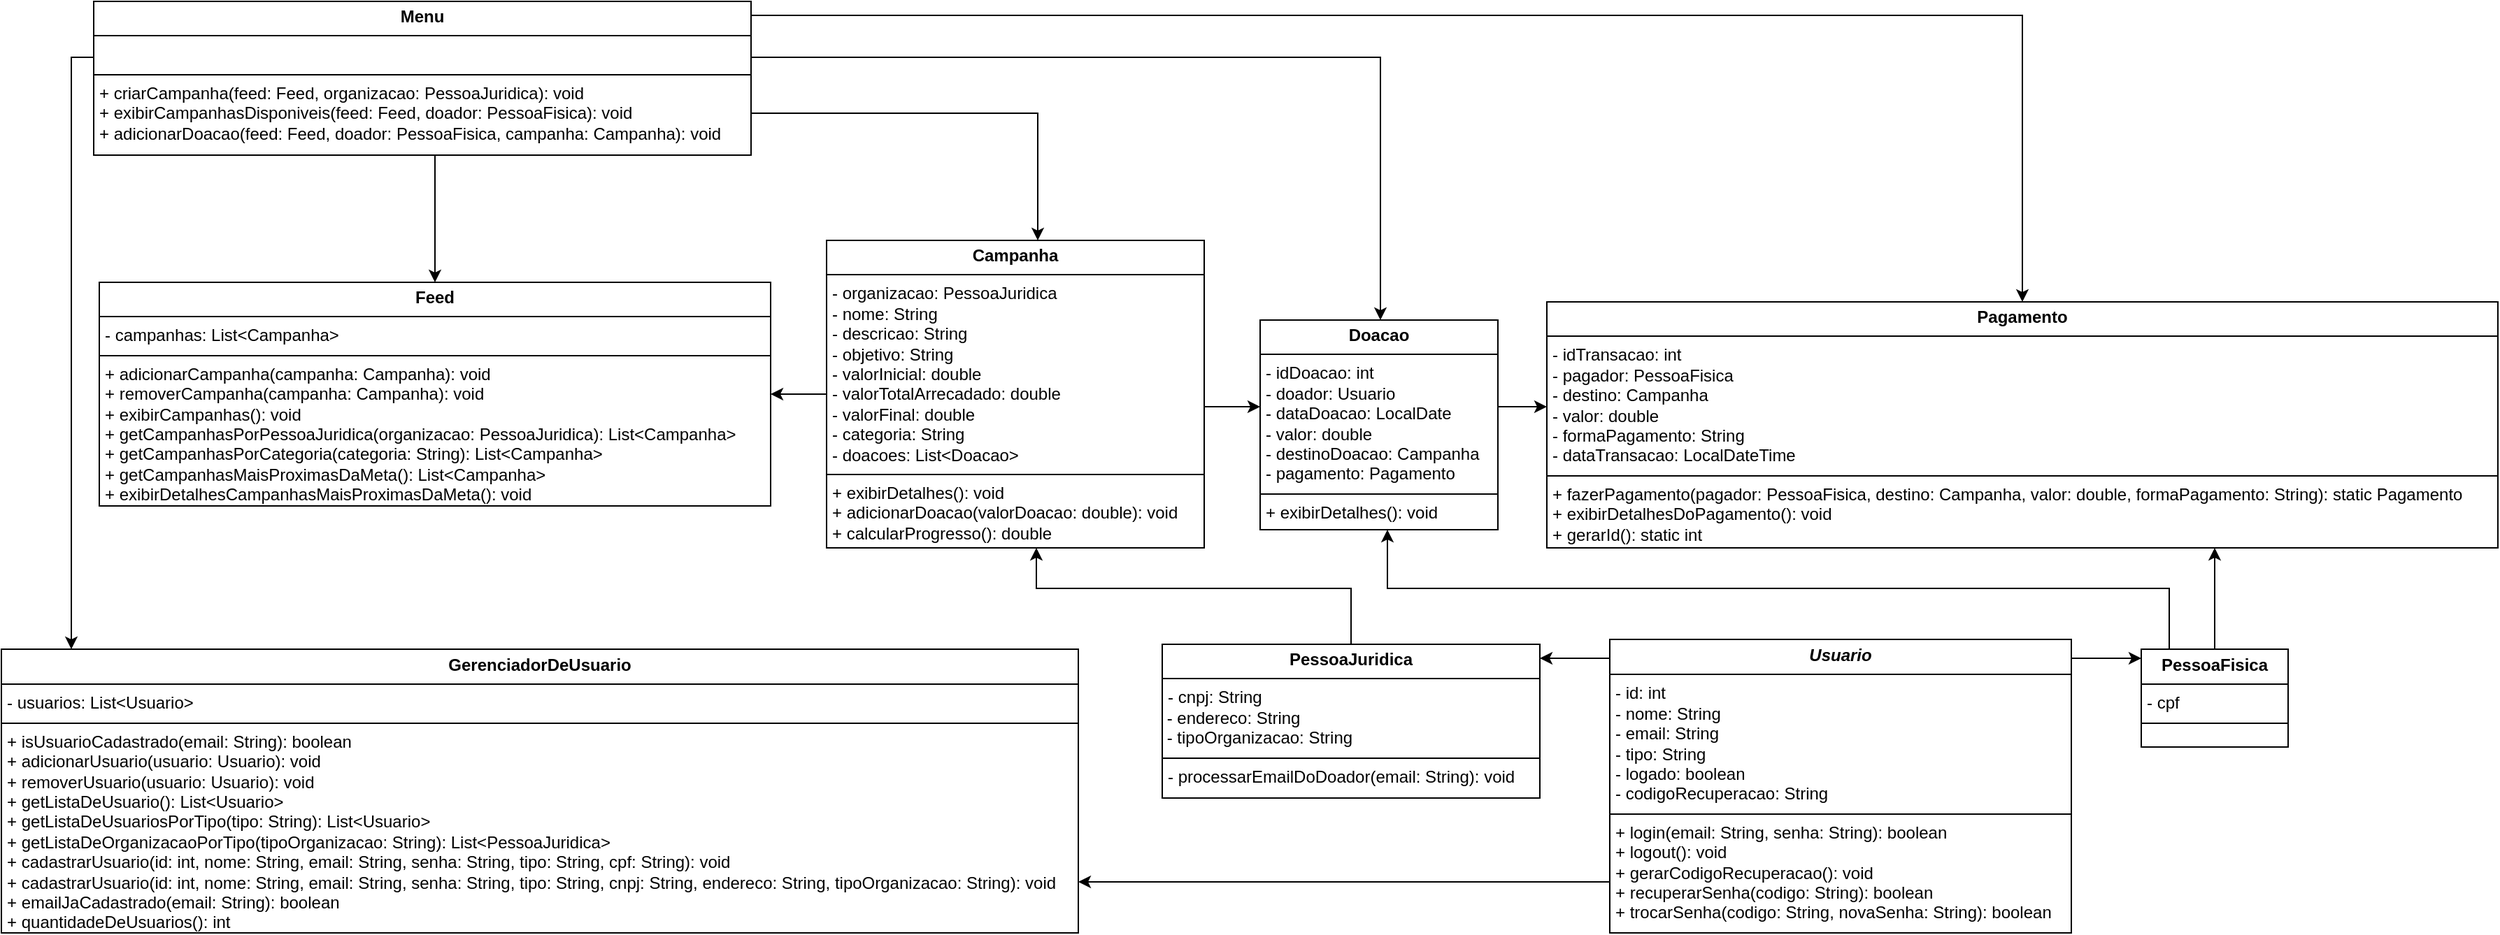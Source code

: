 <mxfile version="24.8.4">
  <diagram name="Página-1" id="lHM0XxpoYWxzi4uBRQyZ">
    <mxGraphModel dx="3029" dy="746" grid="1" gridSize="10" guides="1" tooltips="1" connect="1" arrows="1" fold="1" page="1" pageScale="1" pageWidth="1169" pageHeight="827" math="0" shadow="0">
      <root>
        <mxCell id="0" />
        <mxCell id="1" parent="0" />
        <mxCell id="vQ8KOTCToY-eHlb9DLR3-10" style="edgeStyle=orthogonalEdgeStyle;rounded=0;orthogonalLoop=1;jettySize=auto;html=1;" edge="1" parent="1" source="J2ThRkLxDdY4WMBhR2OH-1" target="J2ThRkLxDdY4WMBhR2OH-15">
          <mxGeometry relative="1" as="geometry">
            <Array as="points">
              <mxPoint x="480" y="560" />
              <mxPoint x="480" y="560" />
            </Array>
          </mxGeometry>
        </mxCell>
        <mxCell id="vQ8KOTCToY-eHlb9DLR3-11" style="edgeStyle=orthogonalEdgeStyle;rounded=0;orthogonalLoop=1;jettySize=auto;html=1;" edge="1" parent="1" source="J2ThRkLxDdY4WMBhR2OH-1" target="J2ThRkLxDdY4WMBhR2OH-14">
          <mxGeometry relative="1" as="geometry">
            <Array as="points">
              <mxPoint x="850" y="560" />
              <mxPoint x="850" y="560" />
            </Array>
          </mxGeometry>
        </mxCell>
        <mxCell id="vQ8KOTCToY-eHlb9DLR3-12" style="edgeStyle=orthogonalEdgeStyle;rounded=0;orthogonalLoop=1;jettySize=auto;html=1;" edge="1" parent="1" source="J2ThRkLxDdY4WMBhR2OH-1" target="vQ8KOTCToY-eHlb9DLR3-4">
          <mxGeometry relative="1" as="geometry">
            <Array as="points">
              <mxPoint x="330" y="720" />
              <mxPoint x="330" y="720" />
            </Array>
          </mxGeometry>
        </mxCell>
        <mxCell id="J2ThRkLxDdY4WMBhR2OH-1" value="&lt;p style=&quot;margin:0px;margin-top:4px;text-align:center;&quot;&gt;&lt;b&gt;&lt;i&gt;Usuario&lt;/i&gt;&lt;/b&gt;&lt;/p&gt;&lt;hr size=&quot;1&quot; style=&quot;border-style:solid;&quot;&gt;&lt;p style=&quot;margin:0px;margin-left:4px;&quot;&gt;- id: int&lt;/p&gt;&lt;p style=&quot;margin:0px;margin-left:4px;&quot;&gt;- nome: String&lt;/p&gt;&lt;p style=&quot;margin:0px;margin-left:4px;&quot;&gt;- email: String&lt;/p&gt;&lt;p style=&quot;margin:0px;margin-left:4px;&quot;&gt;- tipo: String&lt;/p&gt;&lt;p style=&quot;margin:0px;margin-left:4px;&quot;&gt;- logado: boolean&lt;/p&gt;&lt;p style=&quot;margin:0px;margin-left:4px;&quot;&gt;- codigoRecuperacao: String&lt;/p&gt;&lt;hr size=&quot;1&quot; style=&quot;border-style:solid;&quot;&gt;&lt;p style=&quot;margin:0px;margin-left:4px;&quot;&gt;+ login(email: String, senha: String): boolean&lt;/p&gt;&lt;p style=&quot;margin:0px;margin-left:4px;&quot;&gt;+ logout(): void&lt;/p&gt;&lt;p style=&quot;margin:0px;margin-left:4px;&quot;&gt;+&amp;nbsp;gerarCodigoRecuperacao(): void&lt;/p&gt;&lt;p style=&quot;margin:0px;margin-left:4px;&quot;&gt;+&amp;nbsp;recuperarSenha(codigo: String): boolean&lt;/p&gt;&lt;p style=&quot;margin:0px;margin-left:4px;&quot;&gt;+&amp;nbsp;trocarSenha(codigo: String, novaSenha: String): boolean&lt;/p&gt;" style="verticalAlign=top;align=left;overflow=fill;html=1;whiteSpace=wrap;" parent="1" vertex="1">
          <mxGeometry x="500" y="546.5" width="330" height="210" as="geometry" />
        </mxCell>
        <mxCell id="vQ8KOTCToY-eHlb9DLR3-19" style="edgeStyle=orthogonalEdgeStyle;rounded=0;orthogonalLoop=1;jettySize=auto;html=1;" edge="1" parent="1" source="J2ThRkLxDdY4WMBhR2OH-14" target="vQ8KOTCToY-eHlb9DLR3-2">
          <mxGeometry relative="1" as="geometry">
            <Array as="points">
              <mxPoint x="900" y="510" />
              <mxPoint x="341" y="510" />
            </Array>
          </mxGeometry>
        </mxCell>
        <mxCell id="vQ8KOTCToY-eHlb9DLR3-21" style="edgeStyle=orthogonalEdgeStyle;rounded=0;orthogonalLoop=1;jettySize=auto;html=1;" edge="1" parent="1" source="J2ThRkLxDdY4WMBhR2OH-14" target="vQ8KOTCToY-eHlb9DLR3-6">
          <mxGeometry relative="1" as="geometry">
            <Array as="points">
              <mxPoint x="940" y="570" />
              <mxPoint x="940" y="570" />
            </Array>
          </mxGeometry>
        </mxCell>
        <mxCell id="J2ThRkLxDdY4WMBhR2OH-14" value="&lt;p style=&quot;margin:0px;margin-top:4px;text-align:center;&quot;&gt;&lt;span style=&quot;font-weight: 700;&quot;&gt;PessoaFisica&lt;/span&gt;&lt;/p&gt;&lt;hr size=&quot;1&quot; style=&quot;border-style:solid;&quot;&gt;&lt;p style=&quot;margin:0px;margin-left:4px;&quot;&gt;- cpf&lt;/p&gt;&lt;hr size=&quot;1&quot; style=&quot;border-style:solid;&quot;&gt;&lt;p style=&quot;margin:0px;margin-left:4px;&quot;&gt;&lt;br&gt;&lt;/p&gt;" style="verticalAlign=top;align=left;overflow=fill;html=1;whiteSpace=wrap;" parent="1" vertex="1">
          <mxGeometry x="880" y="553.5" width="105" height="70" as="geometry" />
        </mxCell>
        <mxCell id="vQ8KOTCToY-eHlb9DLR3-18" style="edgeStyle=orthogonalEdgeStyle;rounded=0;orthogonalLoop=1;jettySize=auto;html=1;" edge="1" parent="1" source="J2ThRkLxDdY4WMBhR2OH-15" target="vQ8KOTCToY-eHlb9DLR3-1">
          <mxGeometry relative="1" as="geometry">
            <Array as="points">
              <mxPoint x="315" y="510" />
              <mxPoint x="90" y="510" />
            </Array>
          </mxGeometry>
        </mxCell>
        <mxCell id="J2ThRkLxDdY4WMBhR2OH-15" value="&lt;p style=&quot;margin:0px;margin-top:4px;text-align:center;&quot;&gt;&lt;span style=&quot;font-weight: 700;&quot;&gt;PessoaJuridica&lt;/span&gt;&lt;/p&gt;&lt;hr size=&quot;1&quot; style=&quot;border-style:solid;&quot;&gt;&lt;p style=&quot;margin:0px;margin-left:4px;&quot;&gt;- cnpj: String&lt;/p&gt;&lt;div&gt;&amp;nbsp;- endereco: String&lt;/div&gt;&lt;div&gt;&amp;nbsp;- tipoOrganizacao: String&lt;/div&gt;&lt;hr size=&quot;1&quot; style=&quot;border-style:solid;&quot;&gt;&lt;p style=&quot;margin:0px;margin-left:4px;&quot;&gt;- processarEmailDoDoador(email: String): void&lt;/p&gt;" style="verticalAlign=top;align=left;overflow=fill;html=1;whiteSpace=wrap;" parent="1" vertex="1">
          <mxGeometry x="180" y="550" width="270" height="110" as="geometry" />
        </mxCell>
        <mxCell id="vQ8KOTCToY-eHlb9DLR3-13" style="edgeStyle=orthogonalEdgeStyle;rounded=0;orthogonalLoop=1;jettySize=auto;html=1;" edge="1" parent="1" source="vQ8KOTCToY-eHlb9DLR3-1" target="vQ8KOTCToY-eHlb9DLR3-3">
          <mxGeometry relative="1" as="geometry" />
        </mxCell>
        <mxCell id="vQ8KOTCToY-eHlb9DLR3-14" style="edgeStyle=orthogonalEdgeStyle;rounded=0;orthogonalLoop=1;jettySize=auto;html=1;" edge="1" parent="1" source="vQ8KOTCToY-eHlb9DLR3-1" target="vQ8KOTCToY-eHlb9DLR3-2">
          <mxGeometry relative="1" as="geometry">
            <Array as="points">
              <mxPoint x="216" y="380" />
              <mxPoint x="216" y="380" />
            </Array>
          </mxGeometry>
        </mxCell>
        <mxCell id="vQ8KOTCToY-eHlb9DLR3-1" value="&lt;p style=&quot;margin:0px;margin-top:4px;text-align:center;&quot;&gt;&lt;b&gt;Campanha&lt;/b&gt;&lt;/p&gt;&lt;hr size=&quot;1&quot; style=&quot;border-style:solid;&quot;&gt;&lt;p style=&quot;margin:0px;margin-left:4px;&quot;&gt;- organizacao: PessoaJuridica&lt;/p&gt;&lt;p style=&quot;margin:0px;margin-left:4px;&quot;&gt;- nome: String&lt;/p&gt;&lt;p style=&quot;margin:0px;margin-left:4px;&quot;&gt;- descricao: String&lt;/p&gt;&lt;p style=&quot;margin:0px;margin-left:4px;&quot;&gt;- objetivo: String&lt;/p&gt;&lt;p style=&quot;margin:0px;margin-left:4px;&quot;&gt;- valorInicial: double&lt;/p&gt;&lt;p style=&quot;margin:0px;margin-left:4px;&quot;&gt;- valorTotalArrecadado: double&lt;/p&gt;&lt;p style=&quot;margin:0px;margin-left:4px;&quot;&gt;- valorFinal: double&lt;/p&gt;&lt;p style=&quot;margin:0px;margin-left:4px;&quot;&gt;- categoria: String&lt;/p&gt;&lt;p style=&quot;margin:0px;margin-left:4px;&quot;&gt;- doacoes: List&amp;lt;Doacao&amp;gt;&lt;/p&gt;&lt;hr size=&quot;1&quot; style=&quot;border-style:solid;&quot;&gt;&lt;p style=&quot;margin:0px;margin-left:4px;&quot;&gt;+ exibirDetalhes(): void&lt;/p&gt;&lt;p style=&quot;margin:0px;margin-left:4px;&quot;&gt;+ adicionarDoacao(valorDoacao: double): void&lt;/p&gt;&lt;p style=&quot;margin:0px;margin-left:4px;&quot;&gt;+ calcularProgresso(): double&lt;/p&gt;" style="verticalAlign=top;align=left;overflow=fill;html=1;whiteSpace=wrap;" vertex="1" parent="1">
          <mxGeometry x="-60" y="261" width="270" height="220" as="geometry" />
        </mxCell>
        <mxCell id="vQ8KOTCToY-eHlb9DLR3-16" style="edgeStyle=orthogonalEdgeStyle;rounded=0;orthogonalLoop=1;jettySize=auto;html=1;" edge="1" parent="1" source="vQ8KOTCToY-eHlb9DLR3-2" target="vQ8KOTCToY-eHlb9DLR3-6">
          <mxGeometry relative="1" as="geometry">
            <Array as="points">
              <mxPoint x="440" y="380" />
              <mxPoint x="440" y="380" />
            </Array>
          </mxGeometry>
        </mxCell>
        <mxCell id="vQ8KOTCToY-eHlb9DLR3-2" value="&lt;p style=&quot;margin:0px;margin-top:4px;text-align:center;&quot;&gt;&lt;b&gt;Doacao&lt;/b&gt;&lt;/p&gt;&lt;hr size=&quot;1&quot; style=&quot;border-style:solid;&quot;&gt;&lt;p style=&quot;margin:0px;margin-left:4px;&quot;&gt;- idDoacao: int&lt;/p&gt;&lt;p style=&quot;margin:0px;margin-left:4px;&quot;&gt;- doador: Usuario&lt;/p&gt;&lt;p style=&quot;margin:0px;margin-left:4px;&quot;&gt;- dataDoacao: LocalDate&lt;/p&gt;&lt;p style=&quot;margin:0px;margin-left:4px;&quot;&gt;- valor: double&lt;/p&gt;&lt;p style=&quot;margin:0px;margin-left:4px;&quot;&gt;- destinoDoacao: Campanha&lt;/p&gt;&lt;p style=&quot;margin:0px;margin-left:4px;&quot;&gt;- pagamento: Pagamento&lt;/p&gt;&lt;hr size=&quot;1&quot; style=&quot;border-style:solid;&quot;&gt;&lt;p style=&quot;margin:0px;margin-left:4px;&quot;&gt;+ exibirDetalhes(): void&lt;/p&gt;" style="verticalAlign=top;align=left;overflow=fill;html=1;whiteSpace=wrap;" vertex="1" parent="1">
          <mxGeometry x="250" y="318" width="170" height="150" as="geometry" />
        </mxCell>
        <mxCell id="vQ8KOTCToY-eHlb9DLR3-3" value="&lt;p style=&quot;margin:0px;margin-top:4px;text-align:center;&quot;&gt;&lt;b&gt;Feed&lt;/b&gt;&lt;/p&gt;&lt;hr size=&quot;1&quot; style=&quot;border-style:solid;&quot;&gt;&lt;p style=&quot;margin:0px;margin-left:4px;&quot;&gt;- campanhas: List&amp;lt;Campanha&amp;gt;&lt;/p&gt;&lt;hr size=&quot;1&quot; style=&quot;border-style:solid;&quot;&gt;&lt;p style=&quot;margin:0px;margin-left:4px;&quot;&gt;+ adicionarCampanha(campanha: Campanha): void&lt;/p&gt;&lt;p style=&quot;margin:0px;margin-left:4px;&quot;&gt;+ removerCampanha(campanha: Campanha): void&lt;/p&gt;&lt;p style=&quot;margin:0px;margin-left:4px;&quot;&gt;+ exibirCampanhas(): void&lt;/p&gt;&lt;p style=&quot;margin:0px;margin-left:4px;&quot;&gt;+ getCampanhasPorPessoaJuridica(organizacao: PessoaJuridica): List&amp;lt;Campanha&amp;gt;&lt;/p&gt;&lt;p style=&quot;margin:0px;margin-left:4px;&quot;&gt;+ getCampanhasPorCategoria(categoria: String): List&amp;lt;Campanha&amp;gt;&lt;/p&gt;&lt;p style=&quot;margin:0px;margin-left:4px;&quot;&gt;+ getCampanhasMaisProximasDaMeta(): List&amp;lt;Campanha&amp;gt;&lt;/p&gt;&lt;p style=&quot;margin:0px;margin-left:4px;&quot;&gt;+ exibirDetalhesCampanhasMaisProximasDaMeta(): void&lt;/p&gt;" style="verticalAlign=top;align=left;overflow=fill;html=1;whiteSpace=wrap;" vertex="1" parent="1">
          <mxGeometry x="-580" y="291" width="480" height="160" as="geometry" />
        </mxCell>
        <mxCell id="vQ8KOTCToY-eHlb9DLR3-4" value="&lt;p style=&quot;margin:0px;margin-top:4px;text-align:center;&quot;&gt;&lt;b&gt;GerenciadorDeUsuario&lt;/b&gt;&lt;/p&gt;&lt;hr size=&quot;1&quot; style=&quot;border-style:solid;&quot;&gt;&lt;p style=&quot;margin:0px;margin-left:4px;&quot;&gt;- usuarios: List&amp;lt;Usuario&amp;gt;&lt;/p&gt;&lt;hr size=&quot;1&quot; style=&quot;border-style:solid;&quot;&gt;&lt;p style=&quot;margin:0px;margin-left:4px;&quot;&gt;+ isUsuarioCadastrado(email: String): boolean&lt;/p&gt;&lt;p style=&quot;margin:0px;margin-left:4px;&quot;&gt;+ adicionarUsuario(usuario: Usuario): void&lt;/p&gt;&lt;p style=&quot;margin:0px;margin-left:4px;&quot;&gt;+ removerUsuario(usuario: Usuario): void&lt;/p&gt;&lt;p style=&quot;margin:0px;margin-left:4px;&quot;&gt;+ getListaDeUsuario(): List&amp;lt;Usuario&amp;gt;&lt;/p&gt;&lt;p style=&quot;margin:0px;margin-left:4px;&quot;&gt;+ getListaDeUsuariosPorTipo(tipo: String): List&amp;lt;Usuario&amp;gt;&lt;/p&gt;&lt;p style=&quot;margin:0px;margin-left:4px;&quot;&gt;+ getListaDeOrganizacaoPorTipo(tipoOrganizacao: String): List&amp;lt;PessoaJuridica&amp;gt;&lt;/p&gt;&lt;p style=&quot;margin:0px;margin-left:4px;&quot;&gt;+ cadastrarUsuario(id: int, nome: String, email: String, senha: String, tipo: String, cpf: String): void&lt;/p&gt;&lt;p style=&quot;margin:0px;margin-left:4px;&quot;&gt;+ cadastrarUsuario(id: int, nome: String, email: String, senha: String, tipo: String, cnpj: String, endereco: String, tipoOrganizacao: String): void&lt;/p&gt;&lt;p style=&quot;margin:0px;margin-left:4px;&quot;&gt;+ emailJaCadastrado(email: String): boolean&lt;/p&gt;&lt;p style=&quot;margin:0px;margin-left:4px;&quot;&gt;+ quantidadeDeUsuarios(): int&lt;/p&gt;" style="verticalAlign=top;align=left;overflow=fill;html=1;whiteSpace=wrap;" vertex="1" parent="1">
          <mxGeometry x="-650" y="553.5" width="770" height="203" as="geometry" />
        </mxCell>
        <mxCell id="vQ8KOTCToY-eHlb9DLR3-7" style="edgeStyle=orthogonalEdgeStyle;rounded=0;orthogonalLoop=1;jettySize=auto;html=1;" edge="1" parent="1" source="vQ8KOTCToY-eHlb9DLR3-5" target="vQ8KOTCToY-eHlb9DLR3-1">
          <mxGeometry relative="1" as="geometry">
            <Array as="points">
              <mxPoint x="91" y="170" />
            </Array>
          </mxGeometry>
        </mxCell>
        <mxCell id="vQ8KOTCToY-eHlb9DLR3-9" style="edgeStyle=orthogonalEdgeStyle;rounded=0;orthogonalLoop=1;jettySize=auto;html=1;" edge="1" parent="1" source="vQ8KOTCToY-eHlb9DLR3-5" target="vQ8KOTCToY-eHlb9DLR3-2">
          <mxGeometry relative="1" as="geometry">
            <Array as="points">
              <mxPoint x="336" y="130" />
            </Array>
          </mxGeometry>
        </mxCell>
        <mxCell id="vQ8KOTCToY-eHlb9DLR3-15" style="edgeStyle=orthogonalEdgeStyle;rounded=0;orthogonalLoop=1;jettySize=auto;html=1;" edge="1" parent="1" source="vQ8KOTCToY-eHlb9DLR3-5" target="vQ8KOTCToY-eHlb9DLR3-3">
          <mxGeometry relative="1" as="geometry">
            <Array as="points">
              <mxPoint x="-340" y="230" />
              <mxPoint x="-340" y="230" />
            </Array>
          </mxGeometry>
        </mxCell>
        <mxCell id="vQ8KOTCToY-eHlb9DLR3-22" style="edgeStyle=orthogonalEdgeStyle;rounded=0;orthogonalLoop=1;jettySize=auto;html=1;" edge="1" parent="1" source="vQ8KOTCToY-eHlb9DLR3-5" target="vQ8KOTCToY-eHlb9DLR3-6">
          <mxGeometry relative="1" as="geometry">
            <Array as="points">
              <mxPoint x="795" y="100" />
            </Array>
          </mxGeometry>
        </mxCell>
        <mxCell id="vQ8KOTCToY-eHlb9DLR3-23" style="edgeStyle=orthogonalEdgeStyle;rounded=0;orthogonalLoop=1;jettySize=auto;html=1;" edge="1" parent="1" source="vQ8KOTCToY-eHlb9DLR3-5" target="vQ8KOTCToY-eHlb9DLR3-4">
          <mxGeometry relative="1" as="geometry">
            <Array as="points">
              <mxPoint x="-600" y="130" />
            </Array>
          </mxGeometry>
        </mxCell>
        <mxCell id="vQ8KOTCToY-eHlb9DLR3-5" value="&lt;p style=&quot;margin:0px;margin-top:4px;text-align:center;&quot;&gt;&lt;b&gt;Menu&lt;/b&gt;&lt;/p&gt;&lt;hr size=&quot;1&quot; style=&quot;border-style:solid;&quot;&gt;&lt;p style=&quot;margin:0px;margin-left:4px;&quot;&gt;&lt;br&gt;&lt;/p&gt;&lt;hr size=&quot;1&quot; style=&quot;border-style:solid;&quot;&gt;&lt;p style=&quot;margin:0px;margin-left:4px;&quot;&gt;+ criarCampanha(feed: Feed, organizacao: PessoaJuridica): void&lt;/p&gt;&lt;p style=&quot;margin:0px;margin-left:4px;&quot;&gt;+ exibirCampanhasDisponiveis(feed: Feed, doador: PessoaFisica): void&lt;/p&gt;&lt;p style=&quot;margin:0px;margin-left:4px;&quot;&gt;+ adicionarDoacao(feed: Feed, doador: PessoaFisica, campanha: Campanha): void&lt;/p&gt;" style="verticalAlign=top;align=left;overflow=fill;html=1;whiteSpace=wrap;" vertex="1" parent="1">
          <mxGeometry x="-584" y="90" width="470" height="110" as="geometry" />
        </mxCell>
        <mxCell id="vQ8KOTCToY-eHlb9DLR3-6" value="&lt;p style=&quot;margin:0px;margin-top:4px;text-align:center;&quot;&gt;&lt;b&gt;Pagamento&lt;/b&gt;&lt;/p&gt;&lt;hr size=&quot;1&quot; style=&quot;border-style:solid;&quot;&gt;&lt;p style=&quot;margin:0px;margin-left:4px;&quot;&gt;- idTransacao: int&lt;/p&gt;&lt;p style=&quot;margin:0px;margin-left:4px;&quot;&gt;- pagador: PessoaFisica&lt;/p&gt;&lt;p style=&quot;margin:0px;margin-left:4px;&quot;&gt;- destino: Campanha&lt;/p&gt;&lt;p style=&quot;margin:0px;margin-left:4px;&quot;&gt;- valor: double&lt;/p&gt;&lt;p style=&quot;margin:0px;margin-left:4px;&quot;&gt;- formaPagamento: String&lt;/p&gt;&lt;p style=&quot;margin:0px;margin-left:4px;&quot;&gt;- dataTransacao: LocalDateTime&lt;/p&gt;&lt;hr size=&quot;1&quot; style=&quot;border-style:solid;&quot;&gt;&lt;p style=&quot;margin:0px;margin-left:4px;&quot;&gt;+ fazerPagamento(pagador: PessoaFisica, destino: Campanha, valor: double, formaPagamento: String): static Pagamento&lt;/p&gt;&lt;p style=&quot;margin:0px;margin-left:4px;&quot;&gt;+ exibirDetalhesDoPagamento(): void&lt;/p&gt;&lt;p style=&quot;margin:0px;margin-left:4px;&quot;&gt;+ gerarId(): static int&lt;/p&gt;" style="verticalAlign=top;align=left;overflow=fill;html=1;whiteSpace=wrap;" vertex="1" parent="1">
          <mxGeometry x="455" y="305" width="680" height="176" as="geometry" />
        </mxCell>
      </root>
    </mxGraphModel>
  </diagram>
</mxfile>
